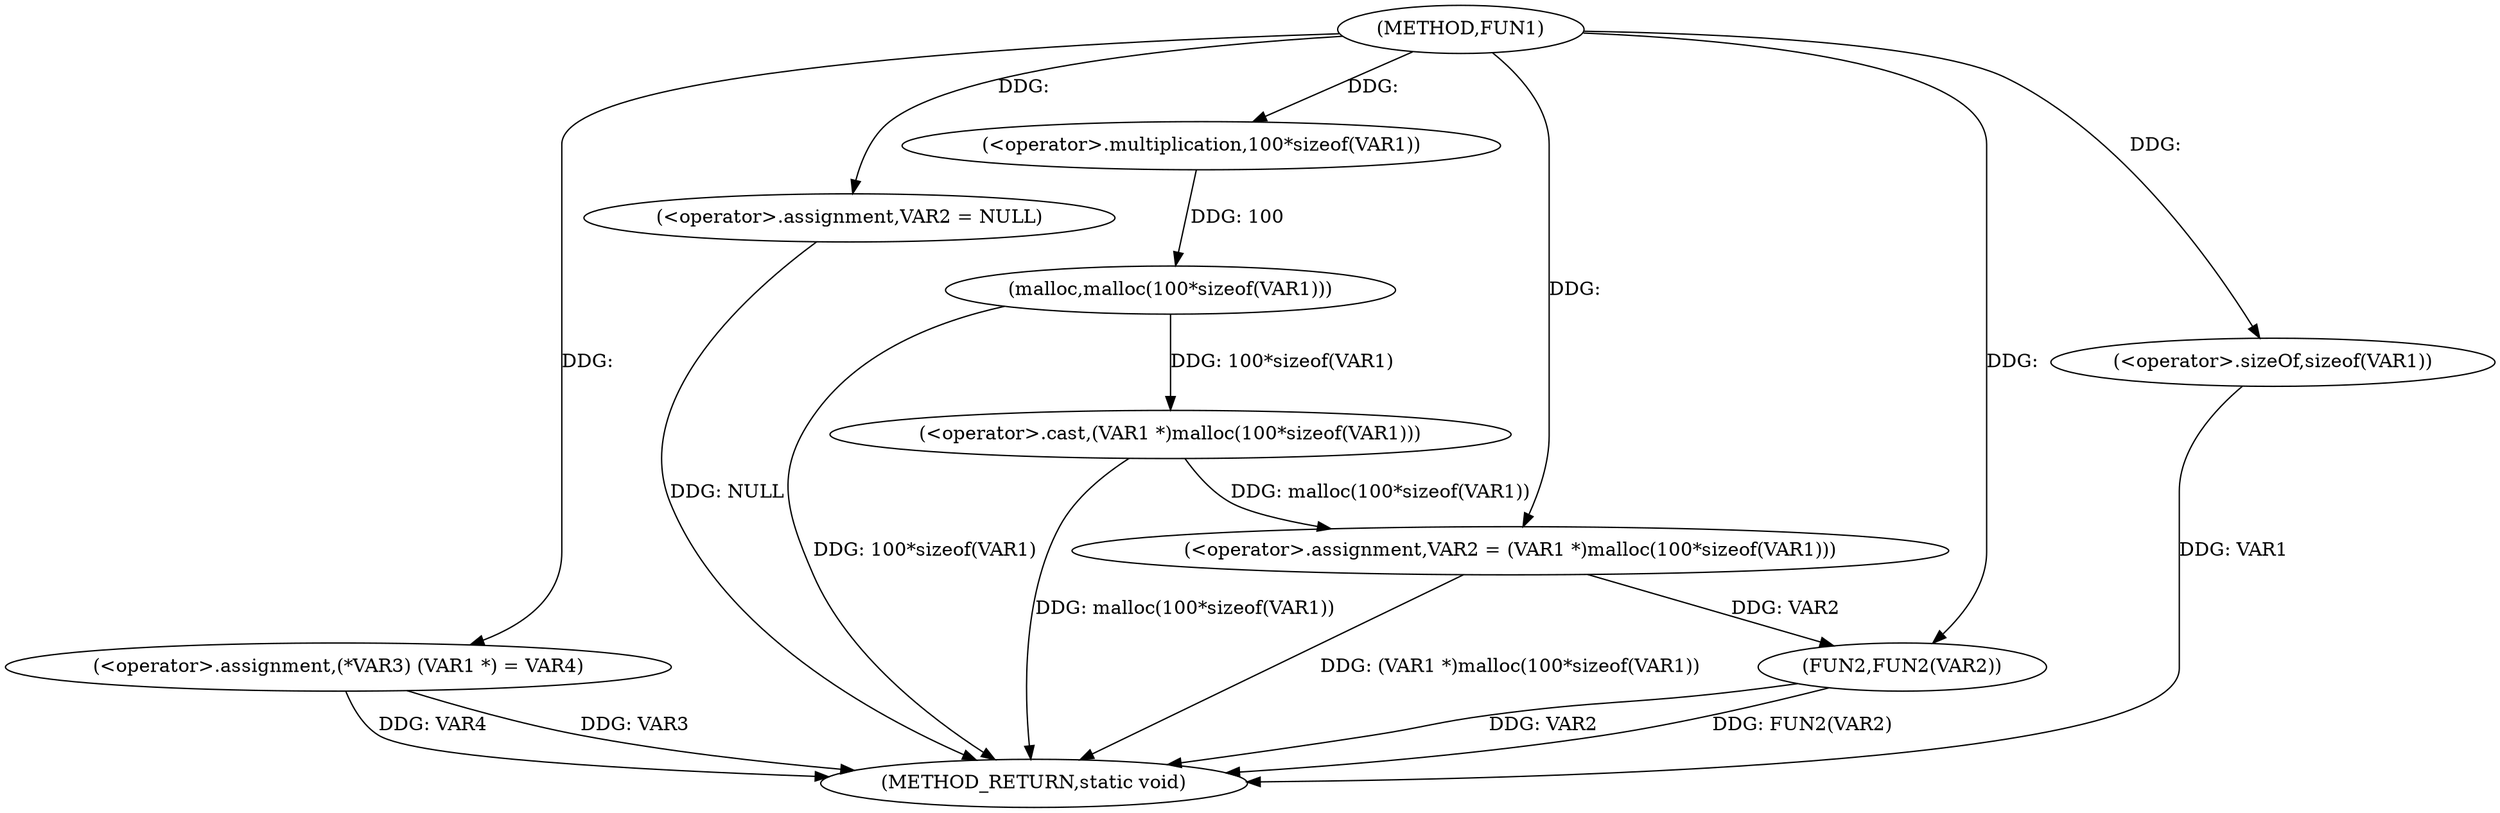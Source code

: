 digraph FUN1 {  
"1000100" [label = "(METHOD,FUN1)" ]
"1000121" [label = "(METHOD_RETURN,static void)" ]
"1000104" [label = "(<operator>.assignment,(*VAR3) (VAR1 *) = VAR4)" ]
"1000107" [label = "(<operator>.assignment,VAR2 = NULL)" ]
"1000110" [label = "(<operator>.assignment,VAR2 = (VAR1 *)malloc(100*sizeof(VAR1)))" ]
"1000112" [label = "(<operator>.cast,(VAR1 *)malloc(100*sizeof(VAR1)))" ]
"1000114" [label = "(malloc,malloc(100*sizeof(VAR1)))" ]
"1000115" [label = "(<operator>.multiplication,100*sizeof(VAR1))" ]
"1000117" [label = "(<operator>.sizeOf,sizeof(VAR1))" ]
"1000119" [label = "(FUN2,FUN2(VAR2))" ]
  "1000104" -> "1000121"  [ label = "DDG: VAR3"] 
  "1000112" -> "1000121"  [ label = "DDG: malloc(100*sizeof(VAR1))"] 
  "1000114" -> "1000121"  [ label = "DDG: 100*sizeof(VAR1)"] 
  "1000117" -> "1000121"  [ label = "DDG: VAR1"] 
  "1000110" -> "1000121"  [ label = "DDG: (VAR1 *)malloc(100*sizeof(VAR1))"] 
  "1000119" -> "1000121"  [ label = "DDG: FUN2(VAR2)"] 
  "1000119" -> "1000121"  [ label = "DDG: VAR2"] 
  "1000104" -> "1000121"  [ label = "DDG: VAR4"] 
  "1000107" -> "1000121"  [ label = "DDG: NULL"] 
  "1000100" -> "1000104"  [ label = "DDG: "] 
  "1000100" -> "1000107"  [ label = "DDG: "] 
  "1000112" -> "1000110"  [ label = "DDG: malloc(100*sizeof(VAR1))"] 
  "1000100" -> "1000110"  [ label = "DDG: "] 
  "1000114" -> "1000112"  [ label = "DDG: 100*sizeof(VAR1)"] 
  "1000115" -> "1000114"  [ label = "DDG: 100"] 
  "1000100" -> "1000115"  [ label = "DDG: "] 
  "1000100" -> "1000117"  [ label = "DDG: "] 
  "1000110" -> "1000119"  [ label = "DDG: VAR2"] 
  "1000100" -> "1000119"  [ label = "DDG: "] 
}
